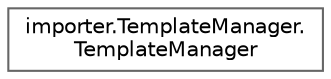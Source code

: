digraph "Graphical Class Hierarchy"
{
 // LATEX_PDF_SIZE
  bgcolor="transparent";
  edge [fontname=Helvetica,fontsize=10,labelfontname=Helvetica,labelfontsize=10];
  node [fontname=Helvetica,fontsize=10,shape=box,height=0.2,width=0.4];
  rankdir="LR";
  Node0 [id="Node000000",label="importer.TemplateManager.\lTemplateManager",height=0.2,width=0.4,color="grey40", fillcolor="white", style="filled",URL="$classimporter_1_1_template_manager_1_1_template_manager.html",tooltip=" "];
}
